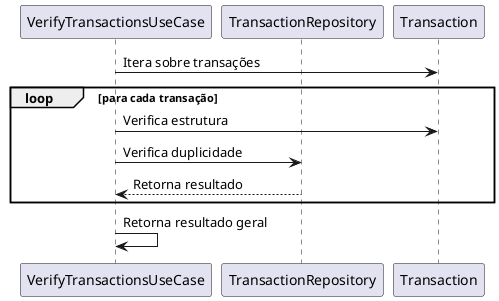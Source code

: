 @startuml
participant "VerifyTransactionsUseCase" as VerifyTx
participant "TransactionRepository" as TxRepo
participant "Transaction" as Transacao

VerifyTx -> Transacao: Itera sobre transações
loop para cada transação
    VerifyTx -> Transacao: Verifica estrutura
    VerifyTx -> TxRepo: Verifica duplicidade
    TxRepo --> VerifyTx: Retorna resultado
end
VerifyTx -> VerifyTx: Retorna resultado geral
@enduml
